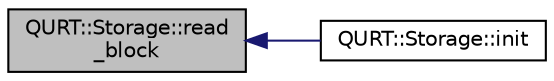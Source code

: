 digraph "QURT::Storage::read_block"
{
 // INTERACTIVE_SVG=YES
  edge [fontname="Helvetica",fontsize="10",labelfontname="Helvetica",labelfontsize="10"];
  node [fontname="Helvetica",fontsize="10",shape=record];
  rankdir="LR";
  Node1 [label="QURT::Storage::read\l_block",height=0.2,width=0.4,color="black", fillcolor="grey75", style="filled", fontcolor="black"];
  Node1 -> Node2 [dir="back",color="midnightblue",fontsize="10",style="solid",fontname="Helvetica"];
  Node2 [label="QURT::Storage::init",height=0.2,width=0.4,color="black", fillcolor="white", style="filled",URL="$classQURT_1_1Storage.html#afeeef56fae3c96a8eacb3c3d593c522d"];
}
